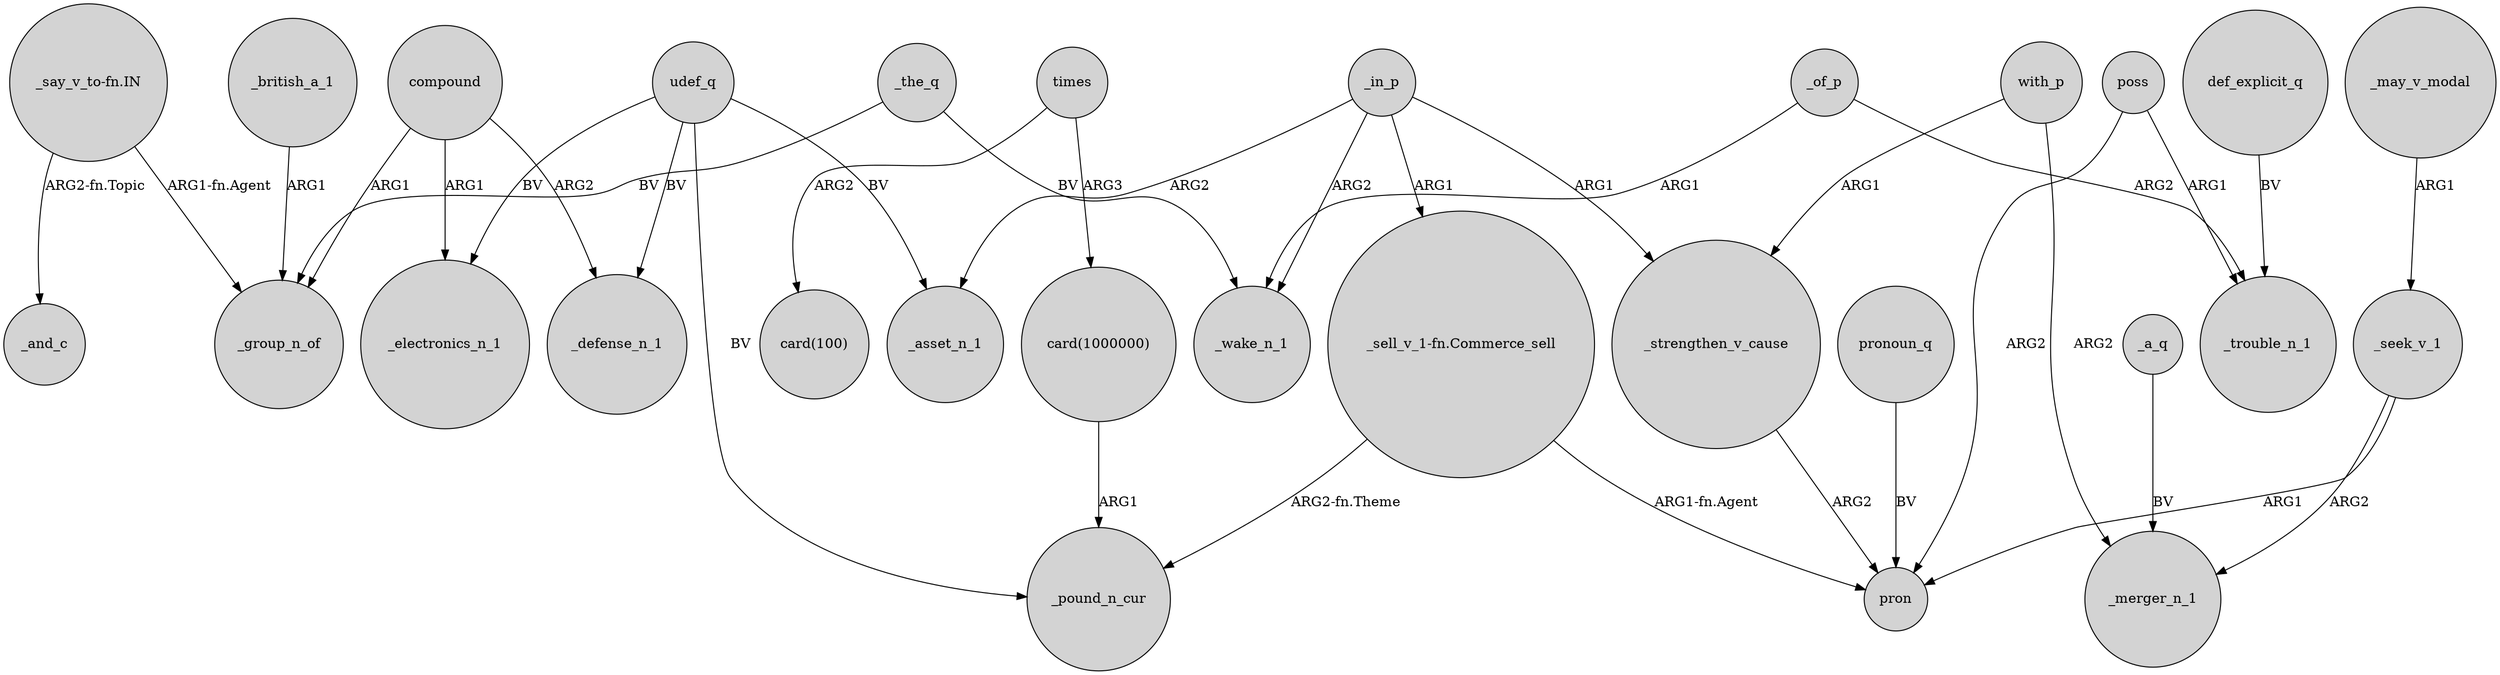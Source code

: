 digraph {
	node [shape=circle style=filled]
	"_say_v_to-fn.IN" -> _group_n_of [label="ARG1-fn.Agent"]
	compound -> _electronics_n_1 [label=ARG1]
	times -> "card(100)" [label=ARG2]
	poss -> pron [label=ARG2]
	_the_q -> _wake_n_1 [label=BV]
	with_p -> _merger_n_1 [label=ARG2]
	"card(1000000)" -> _pound_n_cur [label=ARG1]
	_a_q -> _merger_n_1 [label=BV]
	udef_q -> _pound_n_cur [label=BV]
	compound -> _defense_n_1 [label=ARG2]
	_the_q -> _group_n_of [label=BV]
	"_sell_v_1-fn.Commerce_sell" -> _pound_n_cur [label="ARG2-fn.Theme"]
	udef_q -> _asset_n_1 [label=BV]
	def_explicit_q -> _trouble_n_1 [label=BV]
	_seek_v_1 -> _merger_n_1 [label=ARG2]
	udef_q -> _electronics_n_1 [label=BV]
	pronoun_q -> pron [label=BV]
	udef_q -> _defense_n_1 [label=BV]
	_in_p -> _strengthen_v_cause [label=ARG1]
	_of_p -> _wake_n_1 [label=ARG1]
	_in_p -> _wake_n_1 [label=ARG2]
	_in_p -> "_sell_v_1-fn.Commerce_sell" [label=ARG1]
	times -> "card(1000000)" [label=ARG3]
	_may_v_modal -> _seek_v_1 [label=ARG1]
	_seek_v_1 -> pron [label=ARG1]
	_strengthen_v_cause -> pron [label=ARG2]
	with_p -> _strengthen_v_cause [label=ARG1]
	"_say_v_to-fn.IN" -> _and_c [label="ARG2-fn.Topic"]
	_of_p -> _trouble_n_1 [label=ARG2]
	_british_a_1 -> _group_n_of [label=ARG1]
	poss -> _trouble_n_1 [label=ARG1]
	"_sell_v_1-fn.Commerce_sell" -> pron [label="ARG1-fn.Agent"]
	_in_p -> _asset_n_1 [label=ARG2]
	compound -> _group_n_of [label=ARG1]
}
